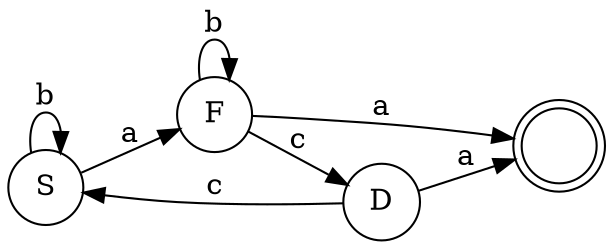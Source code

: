 digraph {
	rankdir=LR size="8,5"
	node [shape=circle]
	S
	node [shape=circle]
	F
	S -> F [label=a]
	node [shape=circle]
	F
	node [shape=circle]
	F
	F -> F [label=b]
	node [shape=circle]
	F
	node [shape=circle]
	D
	F -> D [label=c]
	node [shape=circle]
	S
	node [shape=circle]
	S
	S -> S [label=b]
	node [shape=circle]
	D
	node [shape=circle]
	S
	D -> S [label=c]
	node [shape=circle]
	D
	node [shape=doublecircle]
	" "
	D -> " " [label=a]
	node [shape=circle]
	F
	node [shape=doublecircle]
	" "
	F -> " " [label=a]
}
